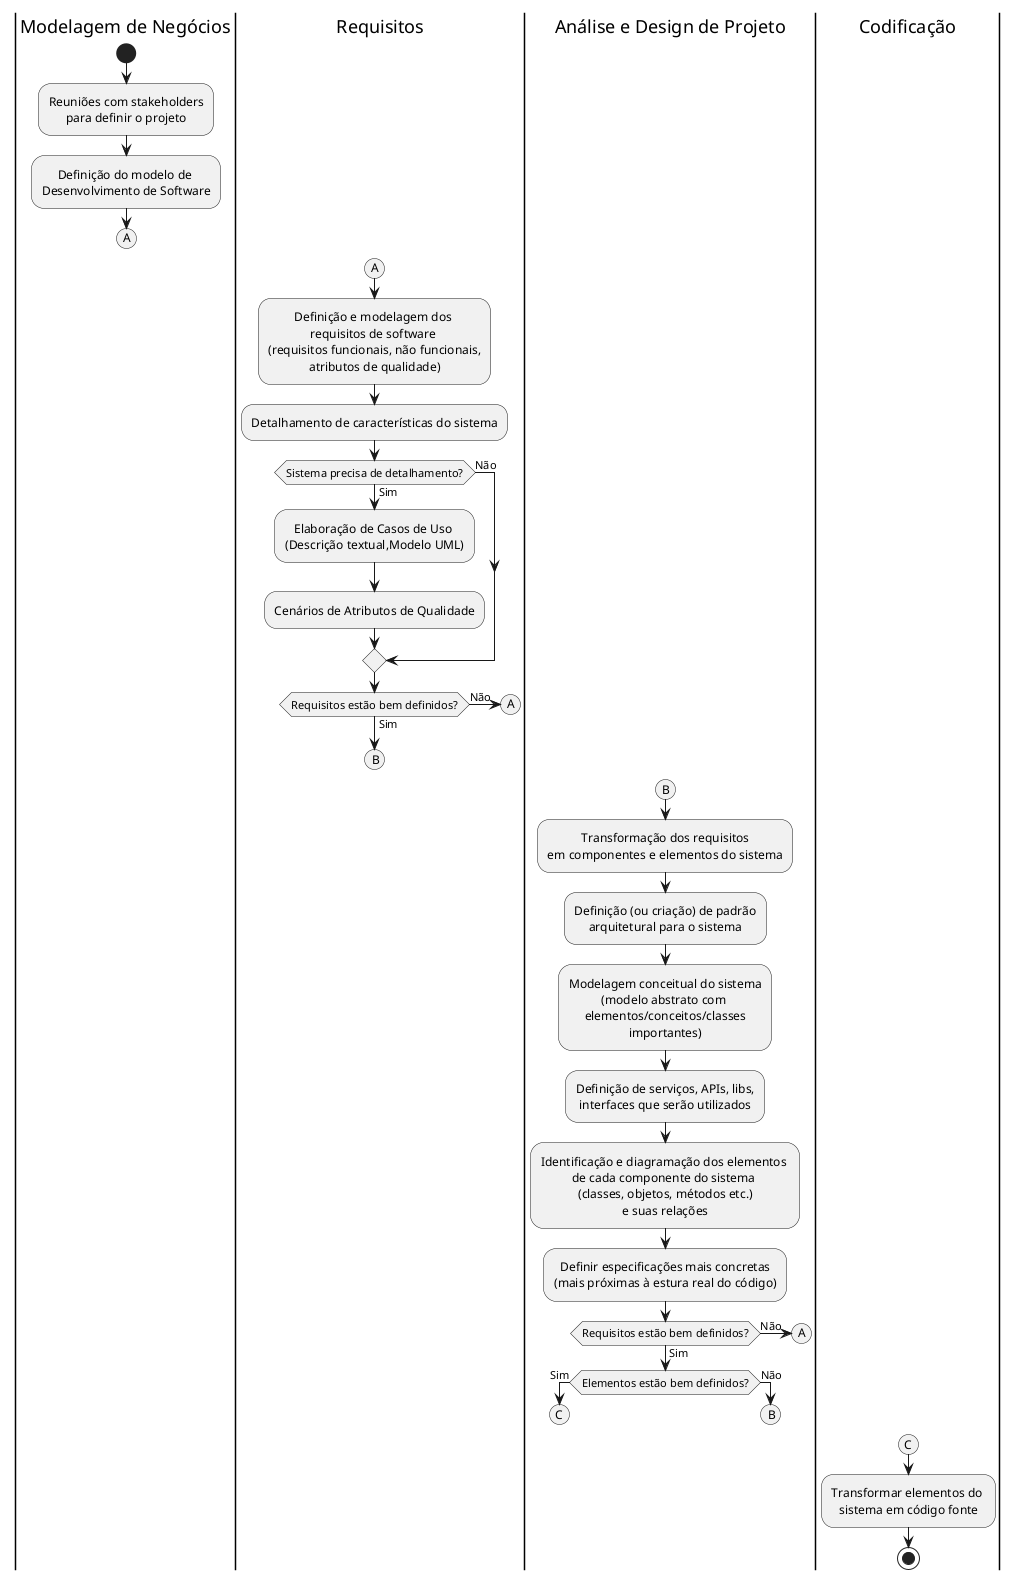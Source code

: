 @startuml

skinparam defaultTextAlignment center

' ⋔

|Modelagem de Negócios|
    start
    :Reuniões com stakeholders\n\
para definir o projeto;
    
    :Definição do modelo de \n\
Desenvolvimento de Software;

    (A)
    detach


|Requisitos|

    (A)

    :Definição e modelagem dos \n\
requisitos de software \n\
(requisitos funcionais, não funcionais,\n\
atributos de qualidade);
    
    :Detalhamento de características do sistema;
    if (Sistema precisa de detalhamento?) is (Sim) then
        :Elaboração de Casos de Uso \n\
(Descrição textual,Modelo UML);
        :Cenários de Atributos de Qualidade;
    else (Não)
    endif

    ' backward:Contato com\nstakeholders;
    if (Requisitos estão bem definidos?) is (Não) then
    
    (A)

    else (Sim)
    endif

    (B)

    detach
|Análise e Design de Projeto|

    (B)
    :Transformação dos requisitos\n\
em componentes e elementos do sistema;

    :Definição (ou criação) de padrão\n\
arquitetural para o sistema;

    :Modelagem conceitual do sistema\n\
(modelo abstrato com \n\
elementos/conceitos/classes\n\
importantes);

    :Definição de serviços, APIs, libs,\n\
interfaces que serão utilizados;


    :Identificação e diagramação dos elementos \n\
de cada componente do sistema \n\
(classes, objetos, métodos etc.)\n\
e suas relações;

    :Definir especificações mais concretas\n\
(mais próximas à estura real do código);

    if (Requisitos estão bem definidos?) is (Sim) then
        if (Elementos estão bem definidos?) is (Sim) then

            (C)
            
            detach

        else (Não)
            (B)
            
            detach
        endif
    else (Não)
        (A)
    endif

|Codificação|
    (C)

    :Transformar elementos do \n\
sistema em código fonte;

    stop
@enduml
